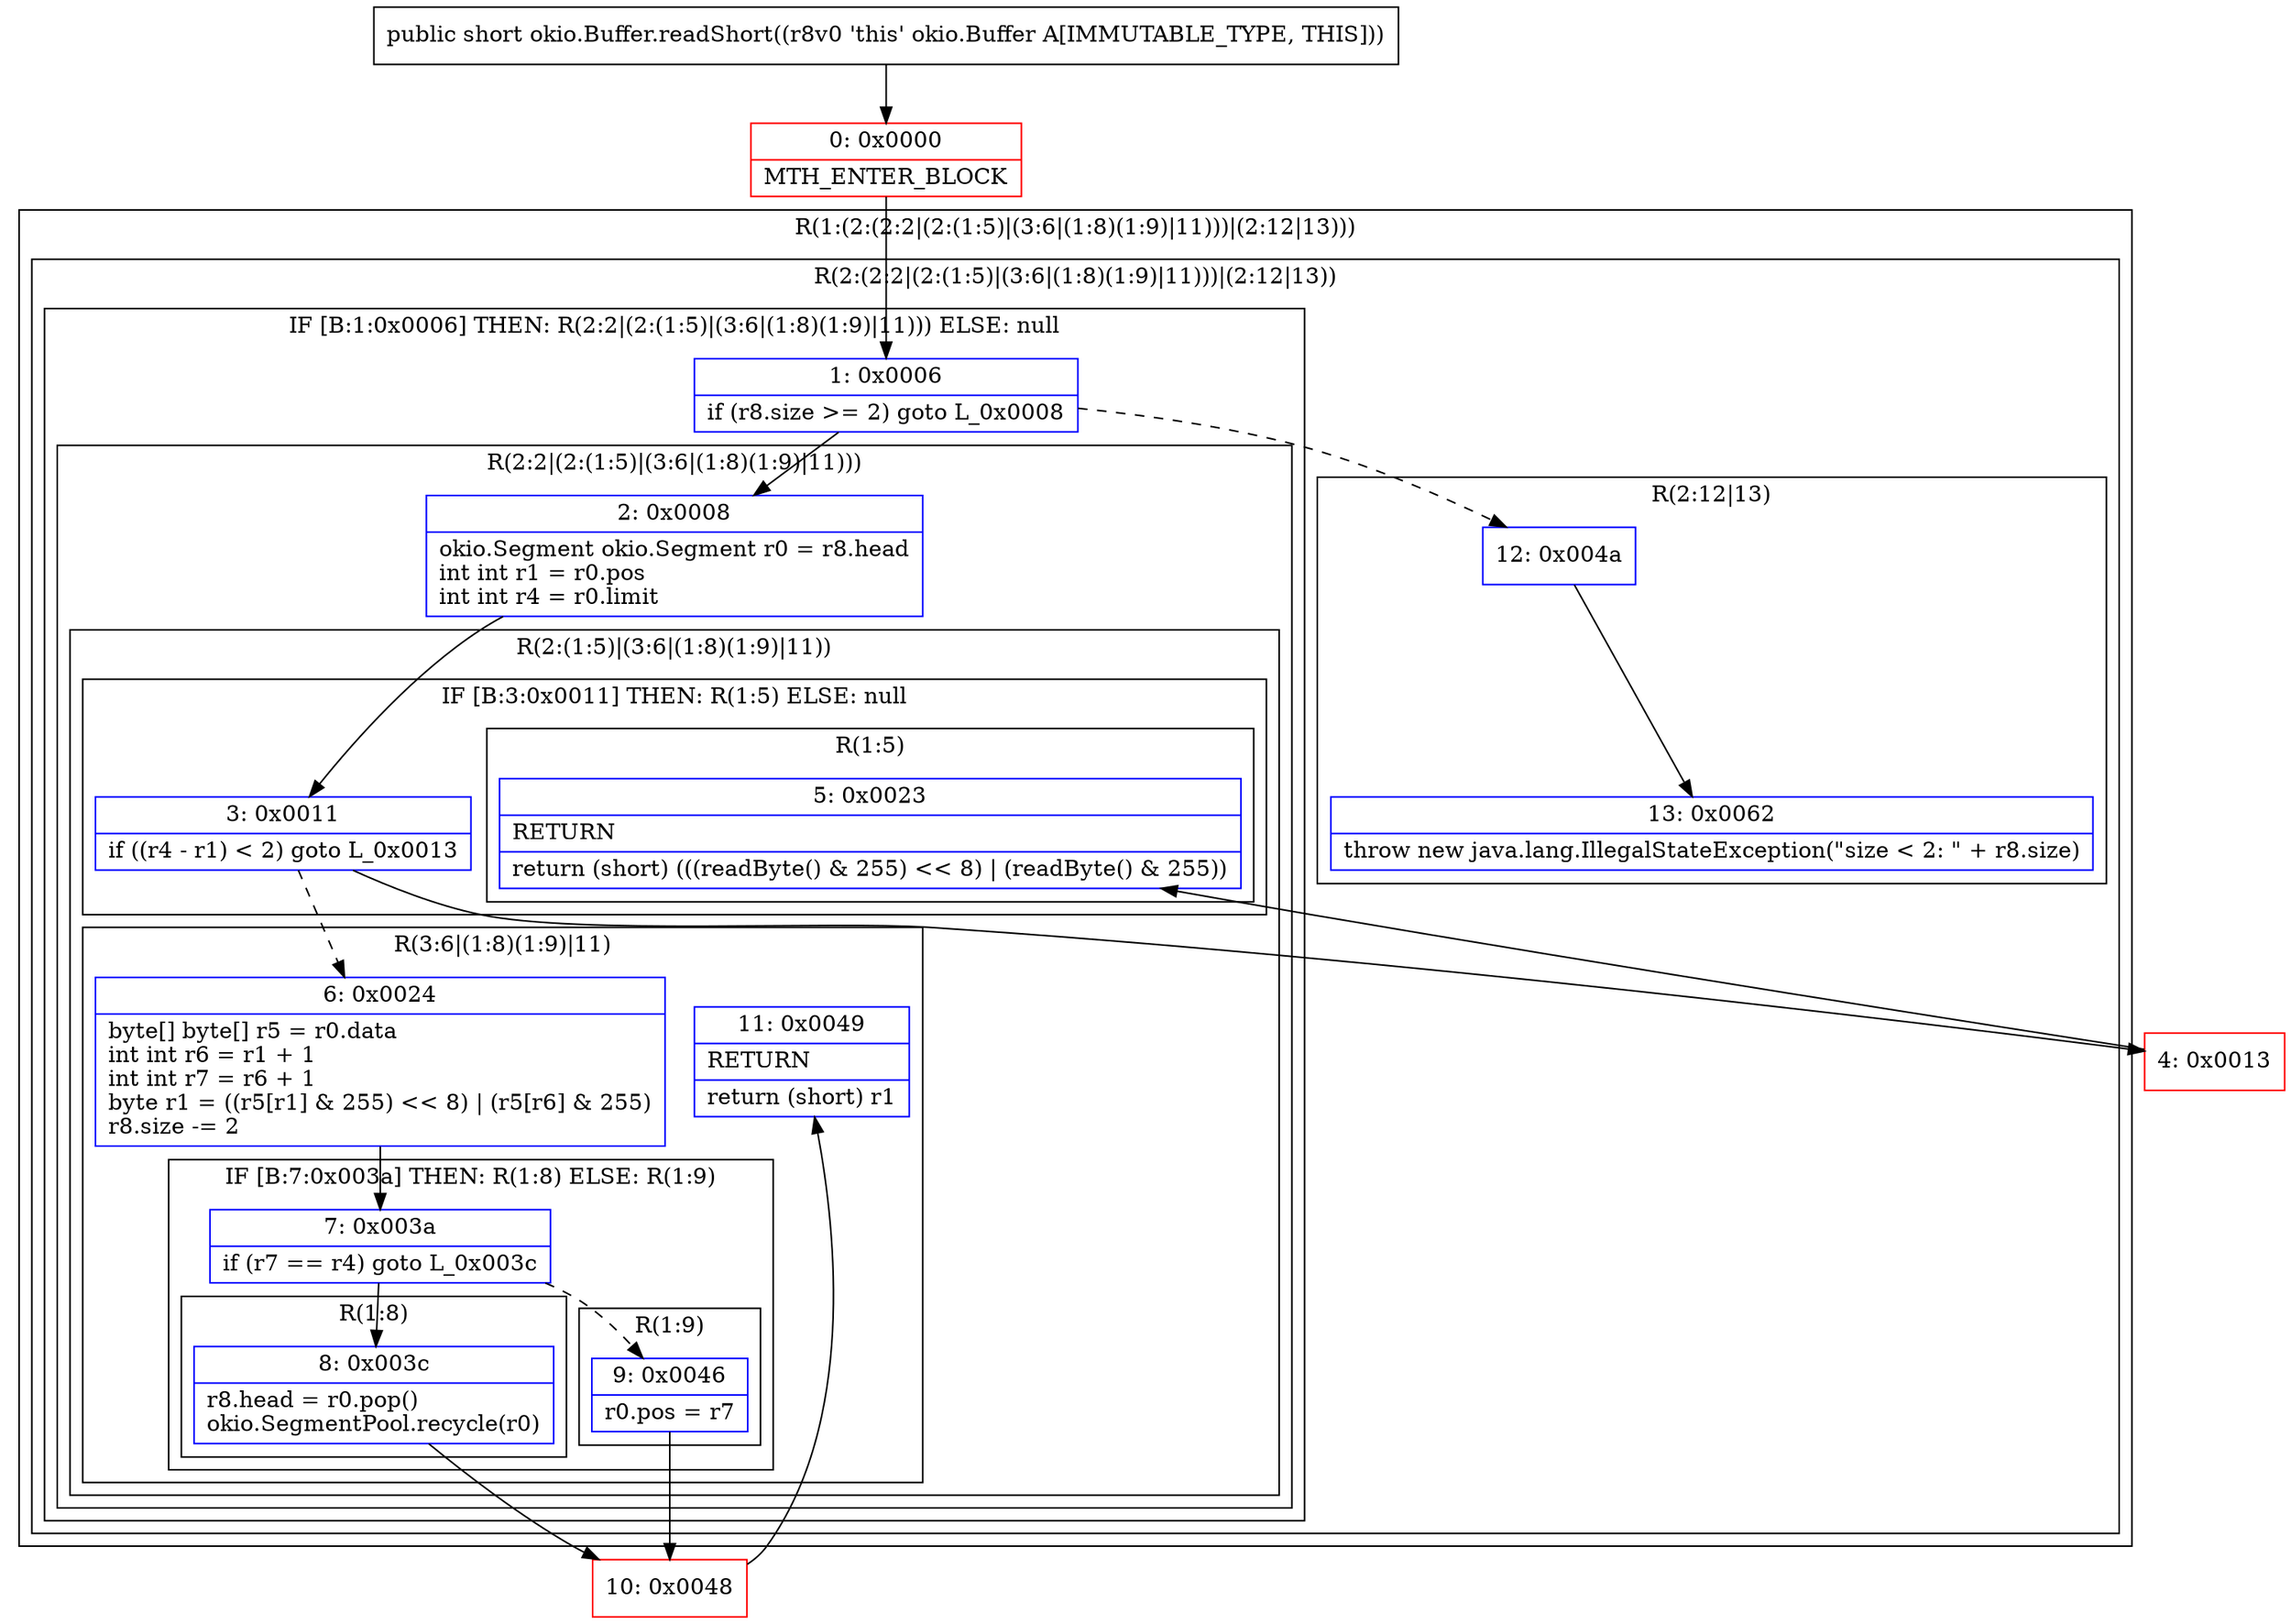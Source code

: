 digraph "CFG forokio.Buffer.readShort()S" {
subgraph cluster_Region_1685104041 {
label = "R(1:(2:(2:2|(2:(1:5)|(3:6|(1:8)(1:9)|11)))|(2:12|13)))";
node [shape=record,color=blue];
subgraph cluster_Region_699801491 {
label = "R(2:(2:2|(2:(1:5)|(3:6|(1:8)(1:9)|11)))|(2:12|13))";
node [shape=record,color=blue];
subgraph cluster_IfRegion_1623070857 {
label = "IF [B:1:0x0006] THEN: R(2:2|(2:(1:5)|(3:6|(1:8)(1:9)|11))) ELSE: null";
node [shape=record,color=blue];
Node_1 [shape=record,label="{1\:\ 0x0006|if (r8.size \>= 2) goto L_0x0008\l}"];
subgraph cluster_Region_1087477451 {
label = "R(2:2|(2:(1:5)|(3:6|(1:8)(1:9)|11)))";
node [shape=record,color=blue];
Node_2 [shape=record,label="{2\:\ 0x0008|okio.Segment okio.Segment r0 = r8.head\lint int r1 = r0.pos\lint int r4 = r0.limit\l}"];
subgraph cluster_Region_1660649910 {
label = "R(2:(1:5)|(3:6|(1:8)(1:9)|11))";
node [shape=record,color=blue];
subgraph cluster_IfRegion_1561103462 {
label = "IF [B:3:0x0011] THEN: R(1:5) ELSE: null";
node [shape=record,color=blue];
Node_3 [shape=record,label="{3\:\ 0x0011|if ((r4 \- r1) \< 2) goto L_0x0013\l}"];
subgraph cluster_Region_54996397 {
label = "R(1:5)";
node [shape=record,color=blue];
Node_5 [shape=record,label="{5\:\ 0x0023|RETURN\l|return (short) (((readByte() & 255) \<\< 8) \| (readByte() & 255))\l}"];
}
}
subgraph cluster_Region_1494575085 {
label = "R(3:6|(1:8)(1:9)|11)";
node [shape=record,color=blue];
Node_6 [shape=record,label="{6\:\ 0x0024|byte[] byte[] r5 = r0.data\lint int r6 = r1 + 1\lint int r7 = r6 + 1\lbyte r1 = ((r5[r1] & 255) \<\< 8) \| (r5[r6] & 255)\lr8.size \-= 2\l}"];
subgraph cluster_IfRegion_794079781 {
label = "IF [B:7:0x003a] THEN: R(1:8) ELSE: R(1:9)";
node [shape=record,color=blue];
Node_7 [shape=record,label="{7\:\ 0x003a|if (r7 == r4) goto L_0x003c\l}"];
subgraph cluster_Region_1509846830 {
label = "R(1:8)";
node [shape=record,color=blue];
Node_8 [shape=record,label="{8\:\ 0x003c|r8.head = r0.pop()\lokio.SegmentPool.recycle(r0)\l}"];
}
subgraph cluster_Region_287782727 {
label = "R(1:9)";
node [shape=record,color=blue];
Node_9 [shape=record,label="{9\:\ 0x0046|r0.pos = r7\l}"];
}
}
Node_11 [shape=record,label="{11\:\ 0x0049|RETURN\l|return (short) r1\l}"];
}
}
}
}
subgraph cluster_Region_437575889 {
label = "R(2:12|13)";
node [shape=record,color=blue];
Node_12 [shape=record,label="{12\:\ 0x004a}"];
Node_13 [shape=record,label="{13\:\ 0x0062|throw new java.lang.IllegalStateException(\"size \< 2: \" + r8.size)\l}"];
}
}
}
Node_0 [shape=record,color=red,label="{0\:\ 0x0000|MTH_ENTER_BLOCK\l}"];
Node_4 [shape=record,color=red,label="{4\:\ 0x0013}"];
Node_10 [shape=record,color=red,label="{10\:\ 0x0048}"];
MethodNode[shape=record,label="{public short okio.Buffer.readShort((r8v0 'this' okio.Buffer A[IMMUTABLE_TYPE, THIS])) }"];
MethodNode -> Node_0;
Node_1 -> Node_2;
Node_1 -> Node_12[style=dashed];
Node_2 -> Node_3;
Node_3 -> Node_4;
Node_3 -> Node_6[style=dashed];
Node_6 -> Node_7;
Node_7 -> Node_8;
Node_7 -> Node_9[style=dashed];
Node_8 -> Node_10;
Node_9 -> Node_10;
Node_12 -> Node_13;
Node_0 -> Node_1;
Node_4 -> Node_5;
Node_10 -> Node_11;
}

